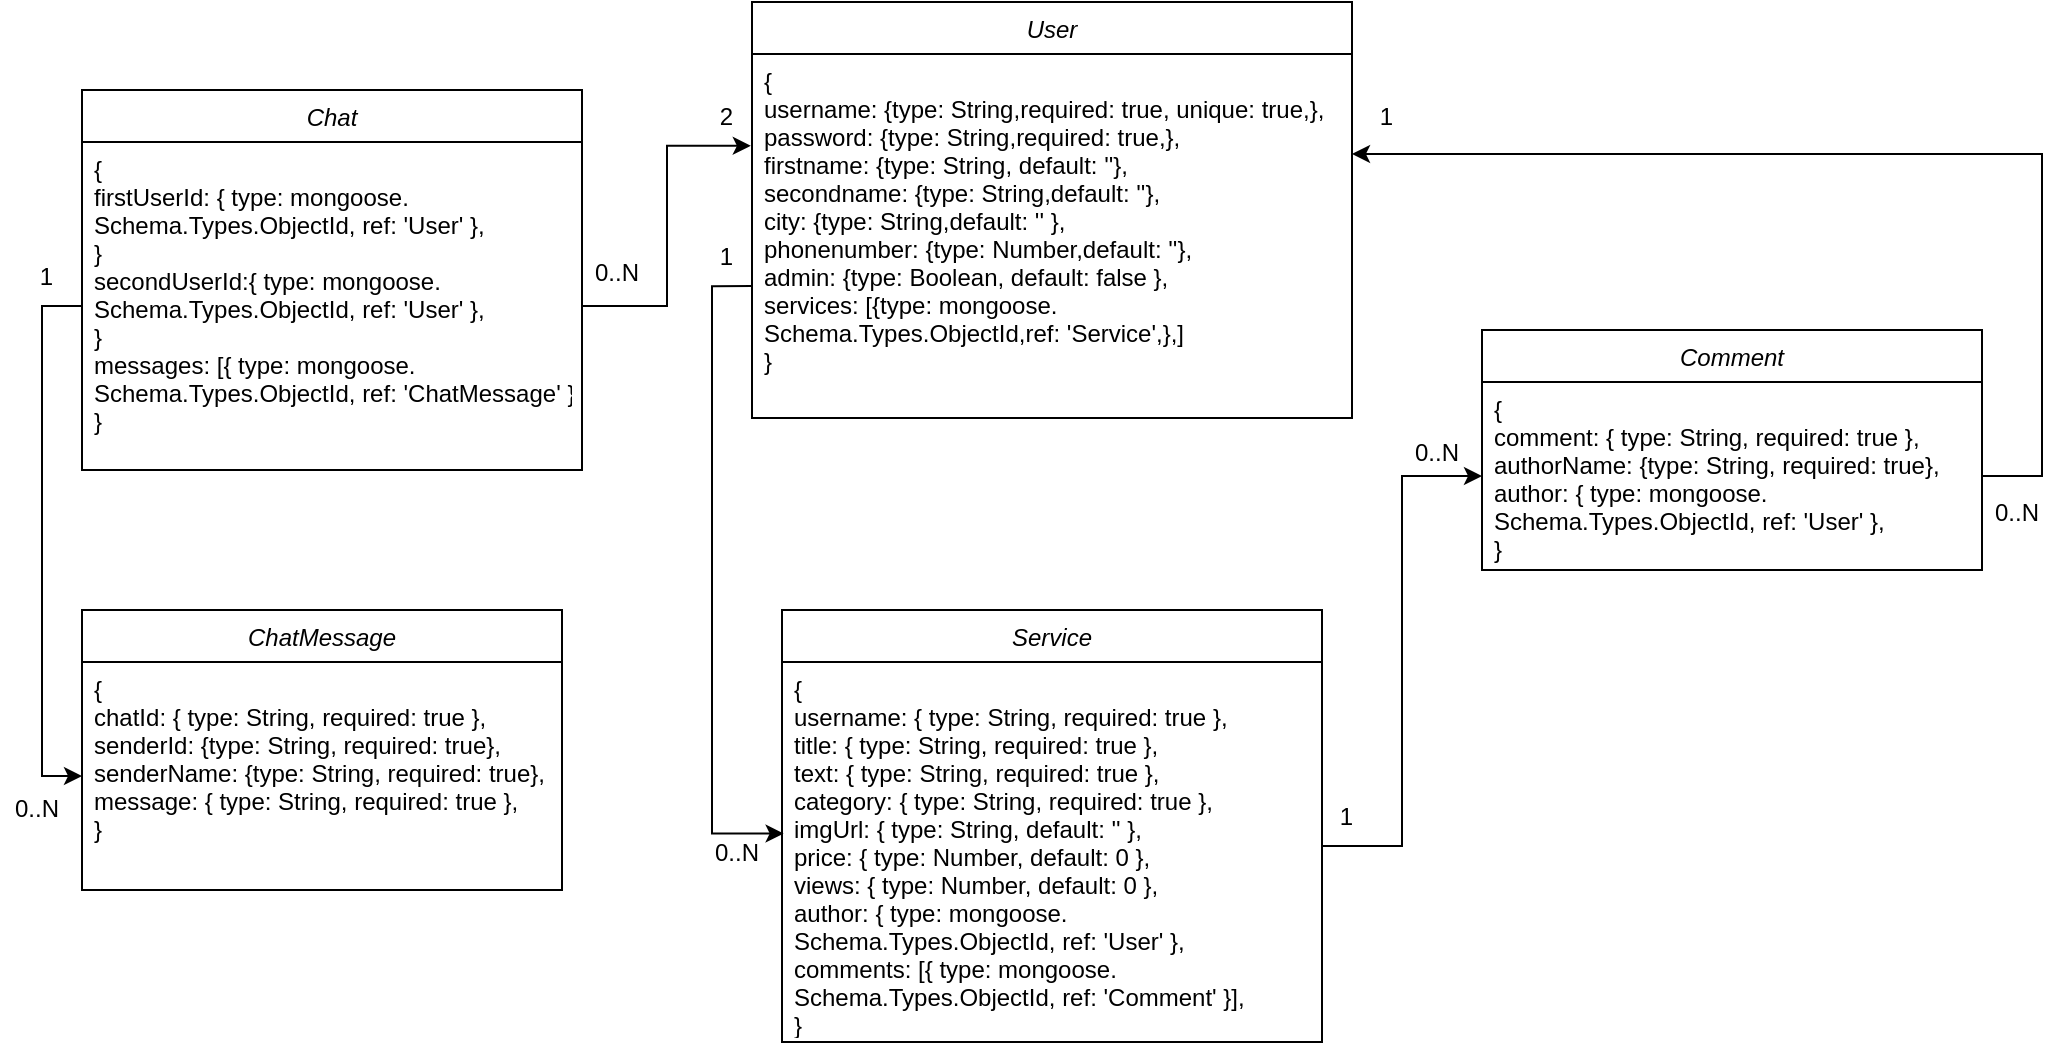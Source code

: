 <mxfile version="20.5.3" type="github">
  <diagram id="C5RBs43oDa-KdzZeNtuy" name="Page-1">
    <mxGraphModel dx="1146" dy="526" grid="0" gridSize="10" guides="1" tooltips="1" connect="1" arrows="1" fold="1" page="0" pageScale="1" pageWidth="827" pageHeight="1169" math="0" shadow="0">
      <root>
        <mxCell id="WIyWlLk6GJQsqaUBKTNV-0" />
        <mxCell id="WIyWlLk6GJQsqaUBKTNV-1" parent="WIyWlLk6GJQsqaUBKTNV-0" />
        <mxCell id="zkfFHV4jXpPFQw0GAbJ--0" value="User" style="swimlane;fontStyle=2;align=center;verticalAlign=top;childLayout=stackLayout;horizontal=1;startSize=26;horizontalStack=0;resizeParent=1;resizeLast=0;collapsible=1;marginBottom=0;rounded=0;shadow=0;strokeWidth=1;" parent="WIyWlLk6GJQsqaUBKTNV-1" vertex="1">
          <mxGeometry x="435" y="56" width="300" height="208" as="geometry">
            <mxRectangle x="230" y="140" width="160" height="26" as="alternateBounds" />
          </mxGeometry>
        </mxCell>
        <mxCell id="zkfFHV4jXpPFQw0GAbJ--1" value="{&#xa;username: {type: String,required: true, unique: true,},&#xa;password: {type: String,required: true,},&#xa;firstname: {type: String, default: &#39;&#39;},&#xa;secondname: {type: String,default: &#39;&#39;},&#xa;city: {type: String,default: &#39;&#39; },&#xa;phonenumber: {type: Number,default: &#39;&#39;},&#xa;admin: {type: Boolean, default: false },&#xa;services: [{type: mongoose.&#xa;Schema.Types.ObjectId,ref: &#39;Service&#39;,},]&#xa;}" style="text;align=left;verticalAlign=top;spacingLeft=4;spacingRight=4;overflow=hidden;rotatable=0;points=[[0,0.5],[1,0.5]];portConstraint=eastwest;fontColor=default;labelBackgroundColor=#FFFFFF;" parent="zkfFHV4jXpPFQw0GAbJ--0" vertex="1">
          <mxGeometry y="26" width="300" height="174" as="geometry" />
        </mxCell>
        <mxCell id="zkfFHV4jXpPFQw0GAbJ--6" value="ChatMessage" style="swimlane;fontStyle=2;align=center;verticalAlign=top;childLayout=stackLayout;horizontal=1;startSize=26;horizontalStack=0;resizeParent=1;resizeLast=0;collapsible=1;marginBottom=0;rounded=0;shadow=0;strokeWidth=1;" parent="WIyWlLk6GJQsqaUBKTNV-1" vertex="1">
          <mxGeometry x="100" y="360" width="240" height="140" as="geometry">
            <mxRectangle x="130" y="380" width="160" height="26" as="alternateBounds" />
          </mxGeometry>
        </mxCell>
        <mxCell id="zkfFHV4jXpPFQw0GAbJ--7" value="{&#xa;chatId: { type: String, required: true },&#xa;senderId: {type: String, required: true},&#xa;senderName: {type: String, required: true},&#xa;message: { type: String, required: true },&#xa;}" style="text;align=left;verticalAlign=top;spacingLeft=4;spacingRight=4;overflow=hidden;rotatable=0;points=[[0,0.5],[1,0.5]];portConstraint=eastwest;" parent="zkfFHV4jXpPFQw0GAbJ--6" vertex="1">
          <mxGeometry y="26" width="240" height="114" as="geometry" />
        </mxCell>
        <mxCell id="zkfFHV4jXpPFQw0GAbJ--13" value="Comment" style="swimlane;fontStyle=2;align=center;verticalAlign=top;childLayout=stackLayout;horizontal=1;startSize=26;horizontalStack=0;resizeParent=1;resizeLast=0;collapsible=1;marginBottom=0;rounded=0;shadow=0;strokeWidth=1;" parent="WIyWlLk6GJQsqaUBKTNV-1" vertex="1">
          <mxGeometry x="800" y="220" width="250" height="120" as="geometry">
            <mxRectangle x="340" y="380" width="170" height="26" as="alternateBounds" />
          </mxGeometry>
        </mxCell>
        <mxCell id="zkfFHV4jXpPFQw0GAbJ--14" value="{&#xa;comment: { type: String, required: true },&#xa;authorName: {type: String, required: true},&#xa;author: { type: mongoose.&#xa;Schema.Types.ObjectId, ref: &#39;User&#39; },&#xa;}" style="text;align=left;verticalAlign=top;spacingLeft=4;spacingRight=4;overflow=hidden;rotatable=0;points=[[0,0.5],[1,0.5]];portConstraint=eastwest;" parent="zkfFHV4jXpPFQw0GAbJ--13" vertex="1">
          <mxGeometry y="26" width="250" height="94" as="geometry" />
        </mxCell>
        <mxCell id="zkfFHV4jXpPFQw0GAbJ--17" value="Service" style="swimlane;fontStyle=2;align=center;verticalAlign=top;childLayout=stackLayout;horizontal=1;startSize=26;horizontalStack=0;resizeParent=1;resizeLast=0;collapsible=1;marginBottom=0;rounded=0;shadow=0;strokeWidth=1;" parent="WIyWlLk6GJQsqaUBKTNV-1" vertex="1">
          <mxGeometry x="450" y="360" width="270" height="216" as="geometry">
            <mxRectangle x="550" y="140" width="160" height="26" as="alternateBounds" />
          </mxGeometry>
        </mxCell>
        <mxCell id="zkfFHV4jXpPFQw0GAbJ--25" value="{&#xa;username: { type: String, required: true },&#xa;title: { type: String, required: true },&#xa;text: { type: String, required: true },&#xa;category: { type: String, required: true },&#xa;imgUrl: { type: String, default: &#39;&#39; },&#xa;price: { type: Number, default: 0 },&#xa;views: { type: Number, default: 0 },&#xa;author: { type: mongoose.&#xa;Schema.Types.ObjectId, ref: &#39;User&#39; },&#xa;comments: [{ type: mongoose.&#xa;Schema.Types.ObjectId, ref: &#39;Comment&#39; }],&#xa;}" style="text;align=left;verticalAlign=top;spacingLeft=4;spacingRight=4;overflow=hidden;rotatable=0;points=[[0,0.5],[1,0.5]];portConstraint=eastwest;" parent="zkfFHV4jXpPFQw0GAbJ--17" vertex="1">
          <mxGeometry y="26" width="270" height="184" as="geometry" />
        </mxCell>
        <mxCell id="ptHrVthuVrJp5P6MsZrQ-8" value="Chat" style="swimlane;fontStyle=2;align=center;verticalAlign=top;childLayout=stackLayout;horizontal=1;startSize=26;horizontalStack=0;resizeParent=1;resizeLast=0;collapsible=1;marginBottom=0;rounded=0;shadow=0;strokeWidth=1;" vertex="1" parent="WIyWlLk6GJQsqaUBKTNV-1">
          <mxGeometry x="100" y="100" width="250" height="190" as="geometry">
            <mxRectangle x="130" y="380" width="160" height="26" as="alternateBounds" />
          </mxGeometry>
        </mxCell>
        <mxCell id="ptHrVthuVrJp5P6MsZrQ-9" value="{&#xa;firstUserId: { type: mongoose.&#xa;Schema.Types.ObjectId, ref: &#39;User&#39; },&#xa;}&#xa;secondUserId:{ type: mongoose.&#xa;Schema.Types.ObjectId, ref: &#39;User&#39; },&#xa;}&#xa;messages: [{ type: mongoose.&#xa;Schema.Types.ObjectId, ref: &#39;ChatMessage&#39; }],&#xa;}" style="text;align=left;verticalAlign=top;spacingLeft=4;spacingRight=4;overflow=hidden;rotatable=0;points=[[0,0.5],[1,0.5]];portConstraint=eastwest;" vertex="1" parent="ptHrVthuVrJp5P6MsZrQ-8">
          <mxGeometry y="26" width="250" height="164" as="geometry" />
        </mxCell>
        <mxCell id="ptHrVthuVrJp5P6MsZrQ-11" style="edgeStyle=orthogonalEdgeStyle;rounded=0;orthogonalLoop=1;jettySize=auto;html=1;entryX=0;entryY=0.5;entryDx=0;entryDy=0;fontColor=default;" edge="1" parent="WIyWlLk6GJQsqaUBKTNV-1" source="ptHrVthuVrJp5P6MsZrQ-9" target="zkfFHV4jXpPFQw0GAbJ--7">
          <mxGeometry relative="1" as="geometry" />
        </mxCell>
        <mxCell id="ptHrVthuVrJp5P6MsZrQ-12" value="0..N" style="resizable=0;align=right;verticalAlign=bottom;labelBackgroundColor=none;fontSize=12;" connectable="0" vertex="1" parent="WIyWlLk6GJQsqaUBKTNV-1">
          <mxGeometry x="90" y="468.003" as="geometry" />
        </mxCell>
        <mxCell id="ptHrVthuVrJp5P6MsZrQ-13" value="2" style="resizable=0;align=right;verticalAlign=bottom;labelBackgroundColor=none;fontSize=12;direction=west;" connectable="0" vertex="1" parent="WIyWlLk6GJQsqaUBKTNV-1">
          <mxGeometry x="400" y="130.003" as="geometry">
            <mxPoint x="27" y="-8" as="offset" />
          </mxGeometry>
        </mxCell>
        <mxCell id="ptHrVthuVrJp5P6MsZrQ-14" style="edgeStyle=orthogonalEdgeStyle;rounded=0;orthogonalLoop=1;jettySize=auto;html=1;entryX=0.003;entryY=0.466;entryDx=0;entryDy=0;entryPerimeter=0;fontColor=default;exitX=0;exitY=0.667;exitDx=0;exitDy=0;exitPerimeter=0;" edge="1" parent="WIyWlLk6GJQsqaUBKTNV-1" source="zkfFHV4jXpPFQw0GAbJ--1" target="zkfFHV4jXpPFQw0GAbJ--25">
          <mxGeometry relative="1" as="geometry" />
        </mxCell>
        <mxCell id="ptHrVthuVrJp5P6MsZrQ-15" value="0..N" style="resizable=0;align=right;verticalAlign=bottom;labelBackgroundColor=none;fontSize=12;" connectable="0" vertex="1" parent="WIyWlLk6GJQsqaUBKTNV-1">
          <mxGeometry x="440" y="490.003" as="geometry" />
        </mxCell>
        <mxCell id="ptHrVthuVrJp5P6MsZrQ-16" style="edgeStyle=orthogonalEdgeStyle;rounded=0;orthogonalLoop=1;jettySize=auto;html=1;entryX=-0.002;entryY=0.264;entryDx=0;entryDy=0;entryPerimeter=0;fontColor=default;" edge="1" parent="WIyWlLk6GJQsqaUBKTNV-1" source="ptHrVthuVrJp5P6MsZrQ-9" target="zkfFHV4jXpPFQw0GAbJ--1">
          <mxGeometry relative="1" as="geometry" />
        </mxCell>
        <mxCell id="ptHrVthuVrJp5P6MsZrQ-17" value="1" style="resizable=0;align=right;verticalAlign=bottom;labelBackgroundColor=none;fontSize=12;" connectable="0" vertex="1" parent="WIyWlLk6GJQsqaUBKTNV-1">
          <mxGeometry x="60" y="210.003" as="geometry">
            <mxPoint x="27" y="-8" as="offset" />
          </mxGeometry>
        </mxCell>
        <mxCell id="ptHrVthuVrJp5P6MsZrQ-18" value="0..N" style="resizable=0;align=right;verticalAlign=bottom;labelBackgroundColor=none;fontSize=12;" connectable="0" vertex="1" parent="WIyWlLk6GJQsqaUBKTNV-1">
          <mxGeometry x="380" y="200.003" as="geometry" />
        </mxCell>
        <mxCell id="ptHrVthuVrJp5P6MsZrQ-19" style="edgeStyle=orthogonalEdgeStyle;rounded=0;orthogonalLoop=1;jettySize=auto;html=1;entryX=0;entryY=0.5;entryDx=0;entryDy=0;fontColor=default;" edge="1" parent="WIyWlLk6GJQsqaUBKTNV-1" source="zkfFHV4jXpPFQw0GAbJ--25" target="zkfFHV4jXpPFQw0GAbJ--14">
          <mxGeometry relative="1" as="geometry" />
        </mxCell>
        <mxCell id="ptHrVthuVrJp5P6MsZrQ-20" style="edgeStyle=orthogonalEdgeStyle;rounded=0;orthogonalLoop=1;jettySize=auto;html=1;fontColor=default;" edge="1" parent="WIyWlLk6GJQsqaUBKTNV-1" source="zkfFHV4jXpPFQw0GAbJ--14" target="zkfFHV4jXpPFQw0GAbJ--1">
          <mxGeometry relative="1" as="geometry">
            <Array as="points">
              <mxPoint x="1080" y="293" />
              <mxPoint x="1080" y="132" />
            </Array>
          </mxGeometry>
        </mxCell>
        <mxCell id="ptHrVthuVrJp5P6MsZrQ-22" value="1" style="resizable=0;align=right;verticalAlign=bottom;labelBackgroundColor=none;fontSize=12;" connectable="0" vertex="1" parent="WIyWlLk6GJQsqaUBKTNV-1">
          <mxGeometry x="730" y="130.003" as="geometry">
            <mxPoint x="27" y="-8" as="offset" />
          </mxGeometry>
        </mxCell>
        <mxCell id="ptHrVthuVrJp5P6MsZrQ-24" value="0..N" style="resizable=0;align=right;verticalAlign=bottom;labelBackgroundColor=none;fontSize=12;" connectable="0" vertex="1" parent="WIyWlLk6GJQsqaUBKTNV-1">
          <mxGeometry x="1080" y="320.003" as="geometry" />
        </mxCell>
        <mxCell id="ptHrVthuVrJp5P6MsZrQ-25" value="0..N" style="resizable=0;align=right;verticalAlign=bottom;labelBackgroundColor=none;fontSize=12;" connectable="0" vertex="1" parent="WIyWlLk6GJQsqaUBKTNV-1">
          <mxGeometry x="790" y="290.003" as="geometry" />
        </mxCell>
        <mxCell id="ptHrVthuVrJp5P6MsZrQ-26" value="1" style="resizable=0;align=right;verticalAlign=bottom;labelBackgroundColor=none;fontSize=12;" connectable="0" vertex="1" parent="WIyWlLk6GJQsqaUBKTNV-1">
          <mxGeometry x="400" y="200.003" as="geometry">
            <mxPoint x="27" y="-8" as="offset" />
          </mxGeometry>
        </mxCell>
        <mxCell id="ptHrVthuVrJp5P6MsZrQ-27" value="1" style="resizable=0;align=right;verticalAlign=bottom;labelBackgroundColor=none;fontSize=12;" connectable="0" vertex="1" parent="WIyWlLk6GJQsqaUBKTNV-1">
          <mxGeometry x="710" y="480.003" as="geometry">
            <mxPoint x="27" y="-8" as="offset" />
          </mxGeometry>
        </mxCell>
      </root>
    </mxGraphModel>
  </diagram>
</mxfile>
